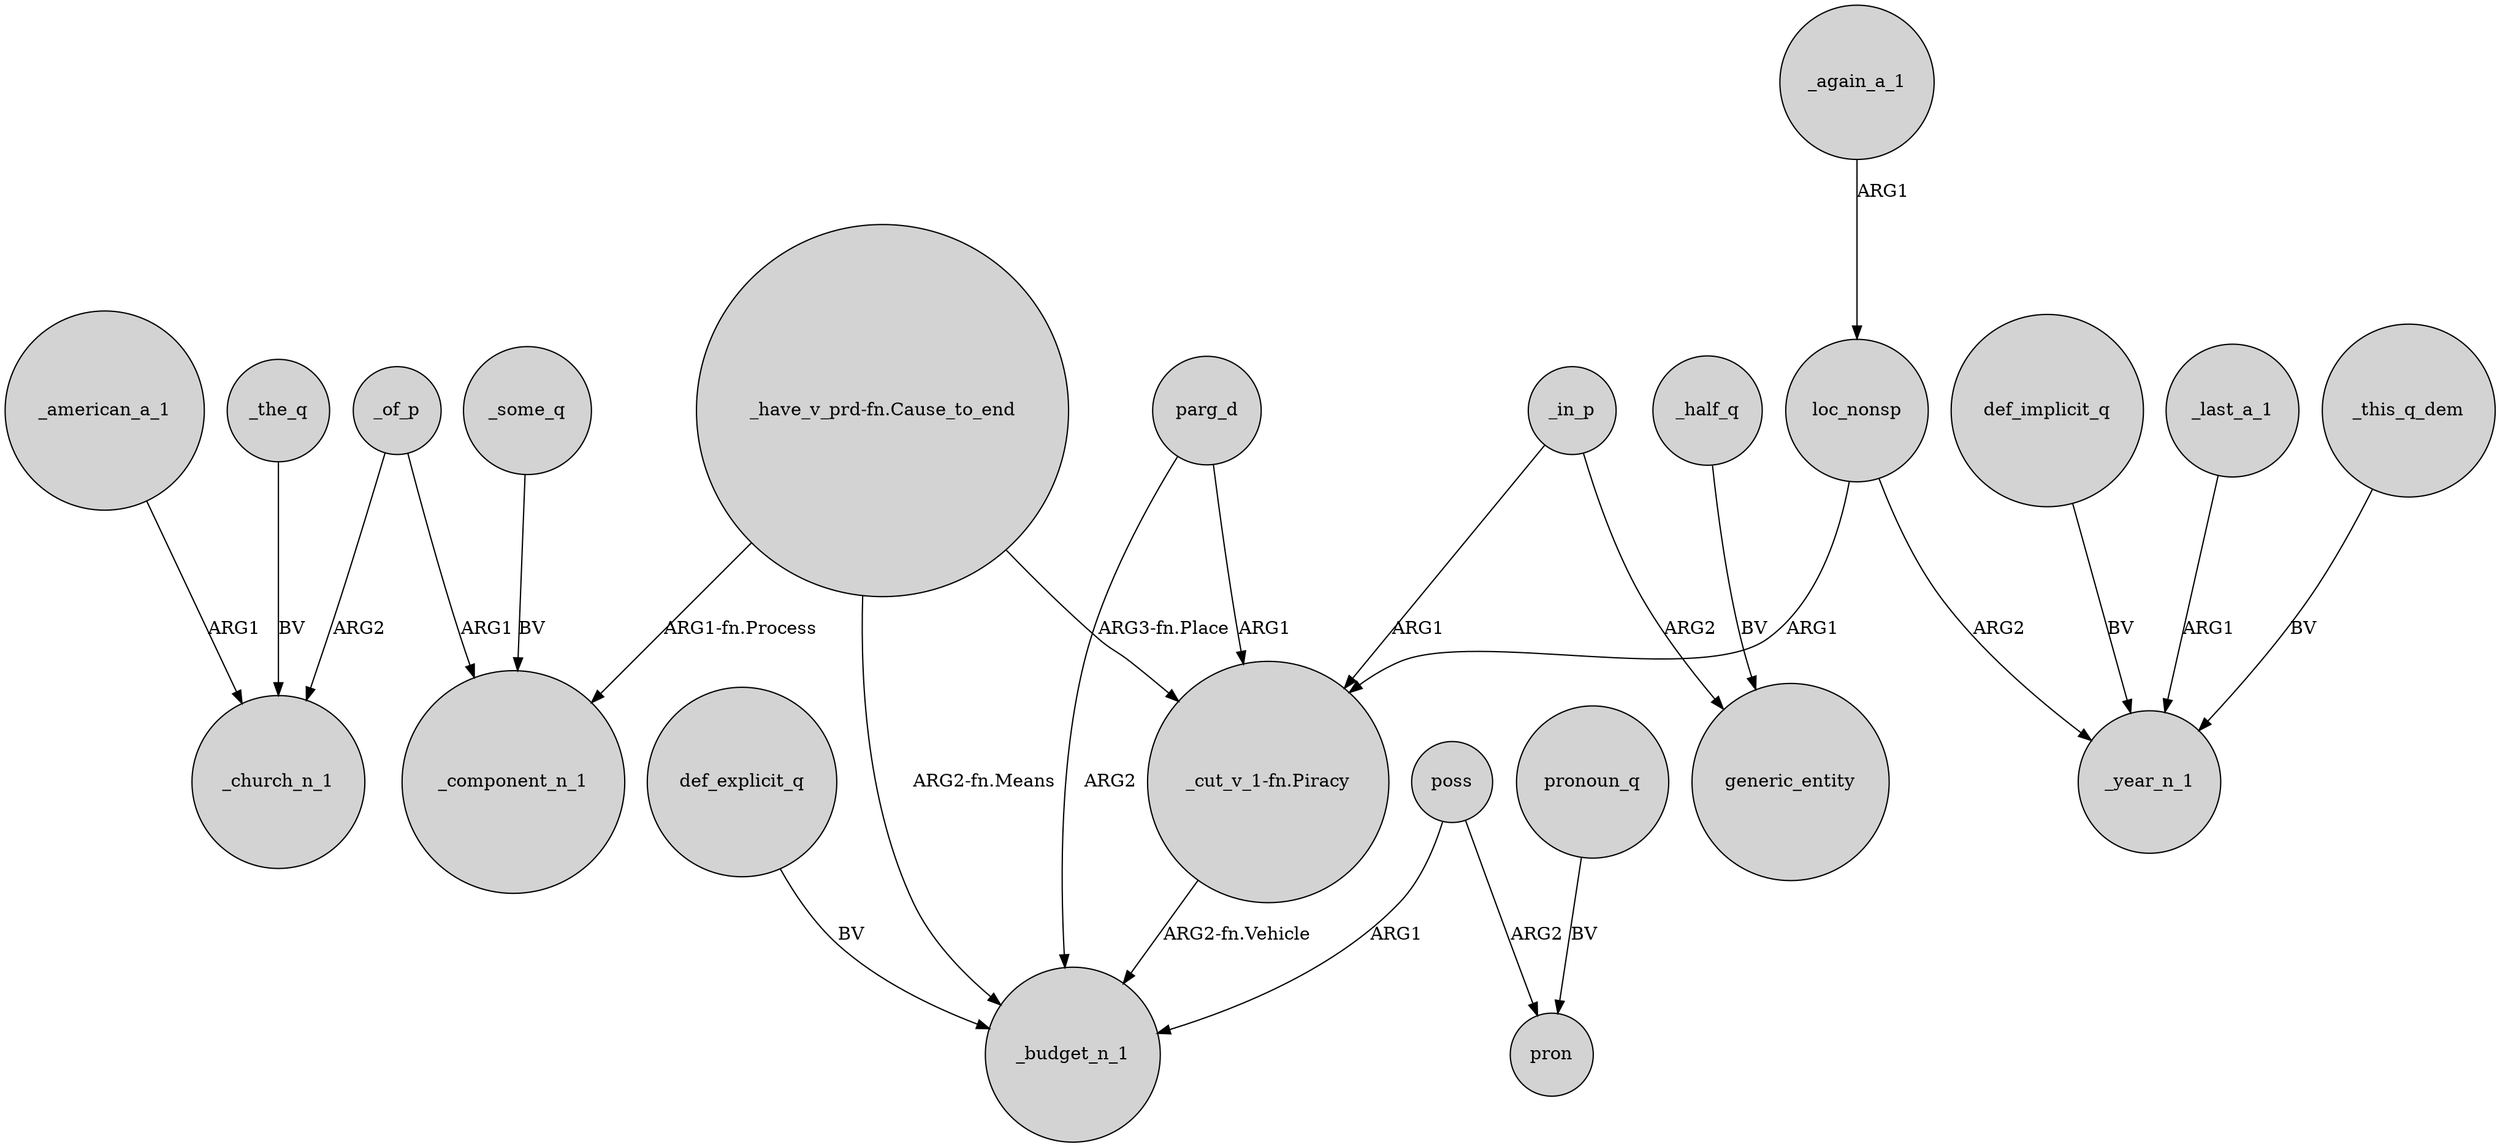 digraph {
	node [shape=circle style=filled]
	_the_q -> _church_n_1 [label=BV]
	"_have_v_prd-fn.Cause_to_end" -> "_cut_v_1-fn.Piracy" [label="ARG3-fn.Place"]
	_some_q -> _component_n_1 [label=BV]
	_of_p -> _component_n_1 [label=ARG1]
	"_cut_v_1-fn.Piracy" -> _budget_n_1 [label="ARG2-fn.Vehicle"]
	def_implicit_q -> _year_n_1 [label=BV]
	_again_a_1 -> loc_nonsp [label=ARG1]
	"_have_v_prd-fn.Cause_to_end" -> _component_n_1 [label="ARG1-fn.Process"]
	def_explicit_q -> _budget_n_1 [label=BV]
	loc_nonsp -> _year_n_1 [label=ARG2]
	parg_d -> _budget_n_1 [label=ARG2]
	pronoun_q -> pron [label=BV]
	_in_p -> generic_entity [label=ARG2]
	poss -> pron [label=ARG2]
	_in_p -> "_cut_v_1-fn.Piracy" [label=ARG1]
	_last_a_1 -> _year_n_1 [label=ARG1]
	_this_q_dem -> _year_n_1 [label=BV]
	parg_d -> "_cut_v_1-fn.Piracy" [label=ARG1]
	loc_nonsp -> "_cut_v_1-fn.Piracy" [label=ARG1]
	_half_q -> generic_entity [label=BV]
	poss -> _budget_n_1 [label=ARG1]
	"_have_v_prd-fn.Cause_to_end" -> _budget_n_1 [label="ARG2-fn.Means"]
	_american_a_1 -> _church_n_1 [label=ARG1]
	_of_p -> _church_n_1 [label=ARG2]
}
